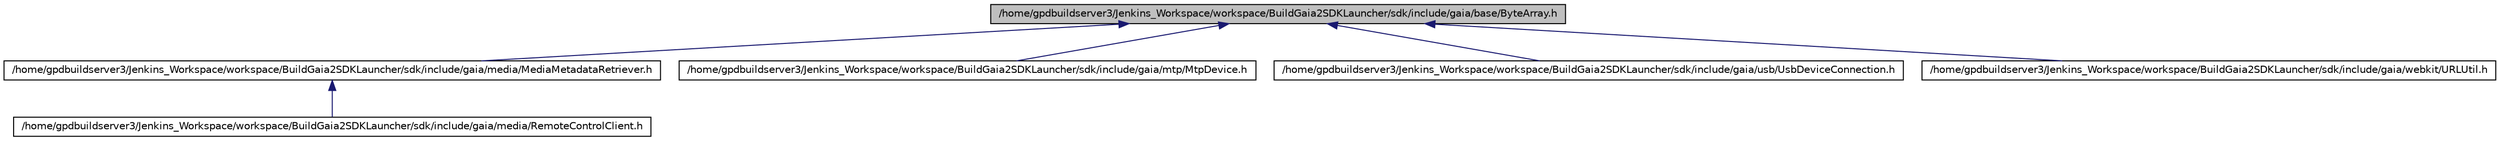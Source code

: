 digraph G
{
  edge [fontname="Helvetica",fontsize="10",labelfontname="Helvetica",labelfontsize="10"];
  node [fontname="Helvetica",fontsize="10",shape=record];
  Node1 [label="/home/gpdbuildserver3/Jenkins_Workspace/workspace/BuildGaia2SDKLauncher/sdk/include/gaia/base/ByteArray.h",height=0.2,width=0.4,color="black", fillcolor="grey75", style="filled" fontcolor="black"];
  Node1 -> Node2 [dir=back,color="midnightblue",fontsize="10",style="solid",fontname="Helvetica"];
  Node2 [label="/home/gpdbuildserver3/Jenkins_Workspace/workspace/BuildGaia2SDKLauncher/sdk/include/gaia/media/MediaMetadataRetriever.h",height=0.2,width=0.4,color="black", fillcolor="white", style="filled",URL="$de/dcd/_media_metadata_retriever_8h.html"];
  Node2 -> Node3 [dir=back,color="midnightblue",fontsize="10",style="solid",fontname="Helvetica"];
  Node3 [label="/home/gpdbuildserver3/Jenkins_Workspace/workspace/BuildGaia2SDKLauncher/sdk/include/gaia/media/RemoteControlClient.h",height=0.2,width=0.4,color="black", fillcolor="white", style="filled",URL="$d3/d90/_remote_control_client_8h.html"];
  Node1 -> Node4 [dir=back,color="midnightblue",fontsize="10",style="solid",fontname="Helvetica"];
  Node4 [label="/home/gpdbuildserver3/Jenkins_Workspace/workspace/BuildGaia2SDKLauncher/sdk/include/gaia/mtp/MtpDevice.h",height=0.2,width=0.4,color="black", fillcolor="white", style="filled",URL="$d7/db4/_mtp_device_8h.html"];
  Node1 -> Node5 [dir=back,color="midnightblue",fontsize="10",style="solid",fontname="Helvetica"];
  Node5 [label="/home/gpdbuildserver3/Jenkins_Workspace/workspace/BuildGaia2SDKLauncher/sdk/include/gaia/usb/UsbDeviceConnection.h",height=0.2,width=0.4,color="black", fillcolor="white", style="filled",URL="$d1/db9/_usb_device_connection_8h.html"];
  Node1 -> Node6 [dir=back,color="midnightblue",fontsize="10",style="solid",fontname="Helvetica"];
  Node6 [label="/home/gpdbuildserver3/Jenkins_Workspace/workspace/BuildGaia2SDKLauncher/sdk/include/gaia/webkit/URLUtil.h",height=0.2,width=0.4,color="black", fillcolor="white", style="filled",URL="$d2/dab/_u_r_l_util_8h.html"];
}

